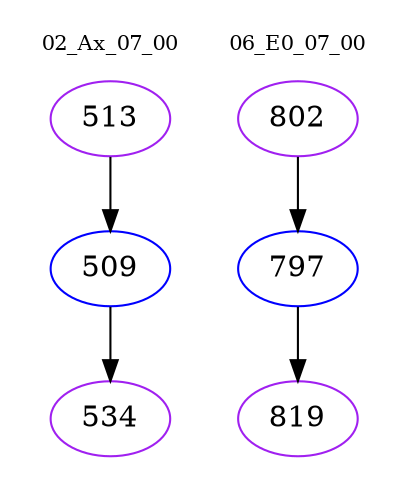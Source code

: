 digraph{
subgraph cluster_0 {
color = white
label = "02_Ax_07_00";
fontsize=10;
T0_513 [label="513", color="purple"]
T0_513 -> T0_509 [color="black"]
T0_509 [label="509", color="blue"]
T0_509 -> T0_534 [color="black"]
T0_534 [label="534", color="purple"]
}
subgraph cluster_1 {
color = white
label = "06_E0_07_00";
fontsize=10;
T1_802 [label="802", color="purple"]
T1_802 -> T1_797 [color="black"]
T1_797 [label="797", color="blue"]
T1_797 -> T1_819 [color="black"]
T1_819 [label="819", color="purple"]
}
}
